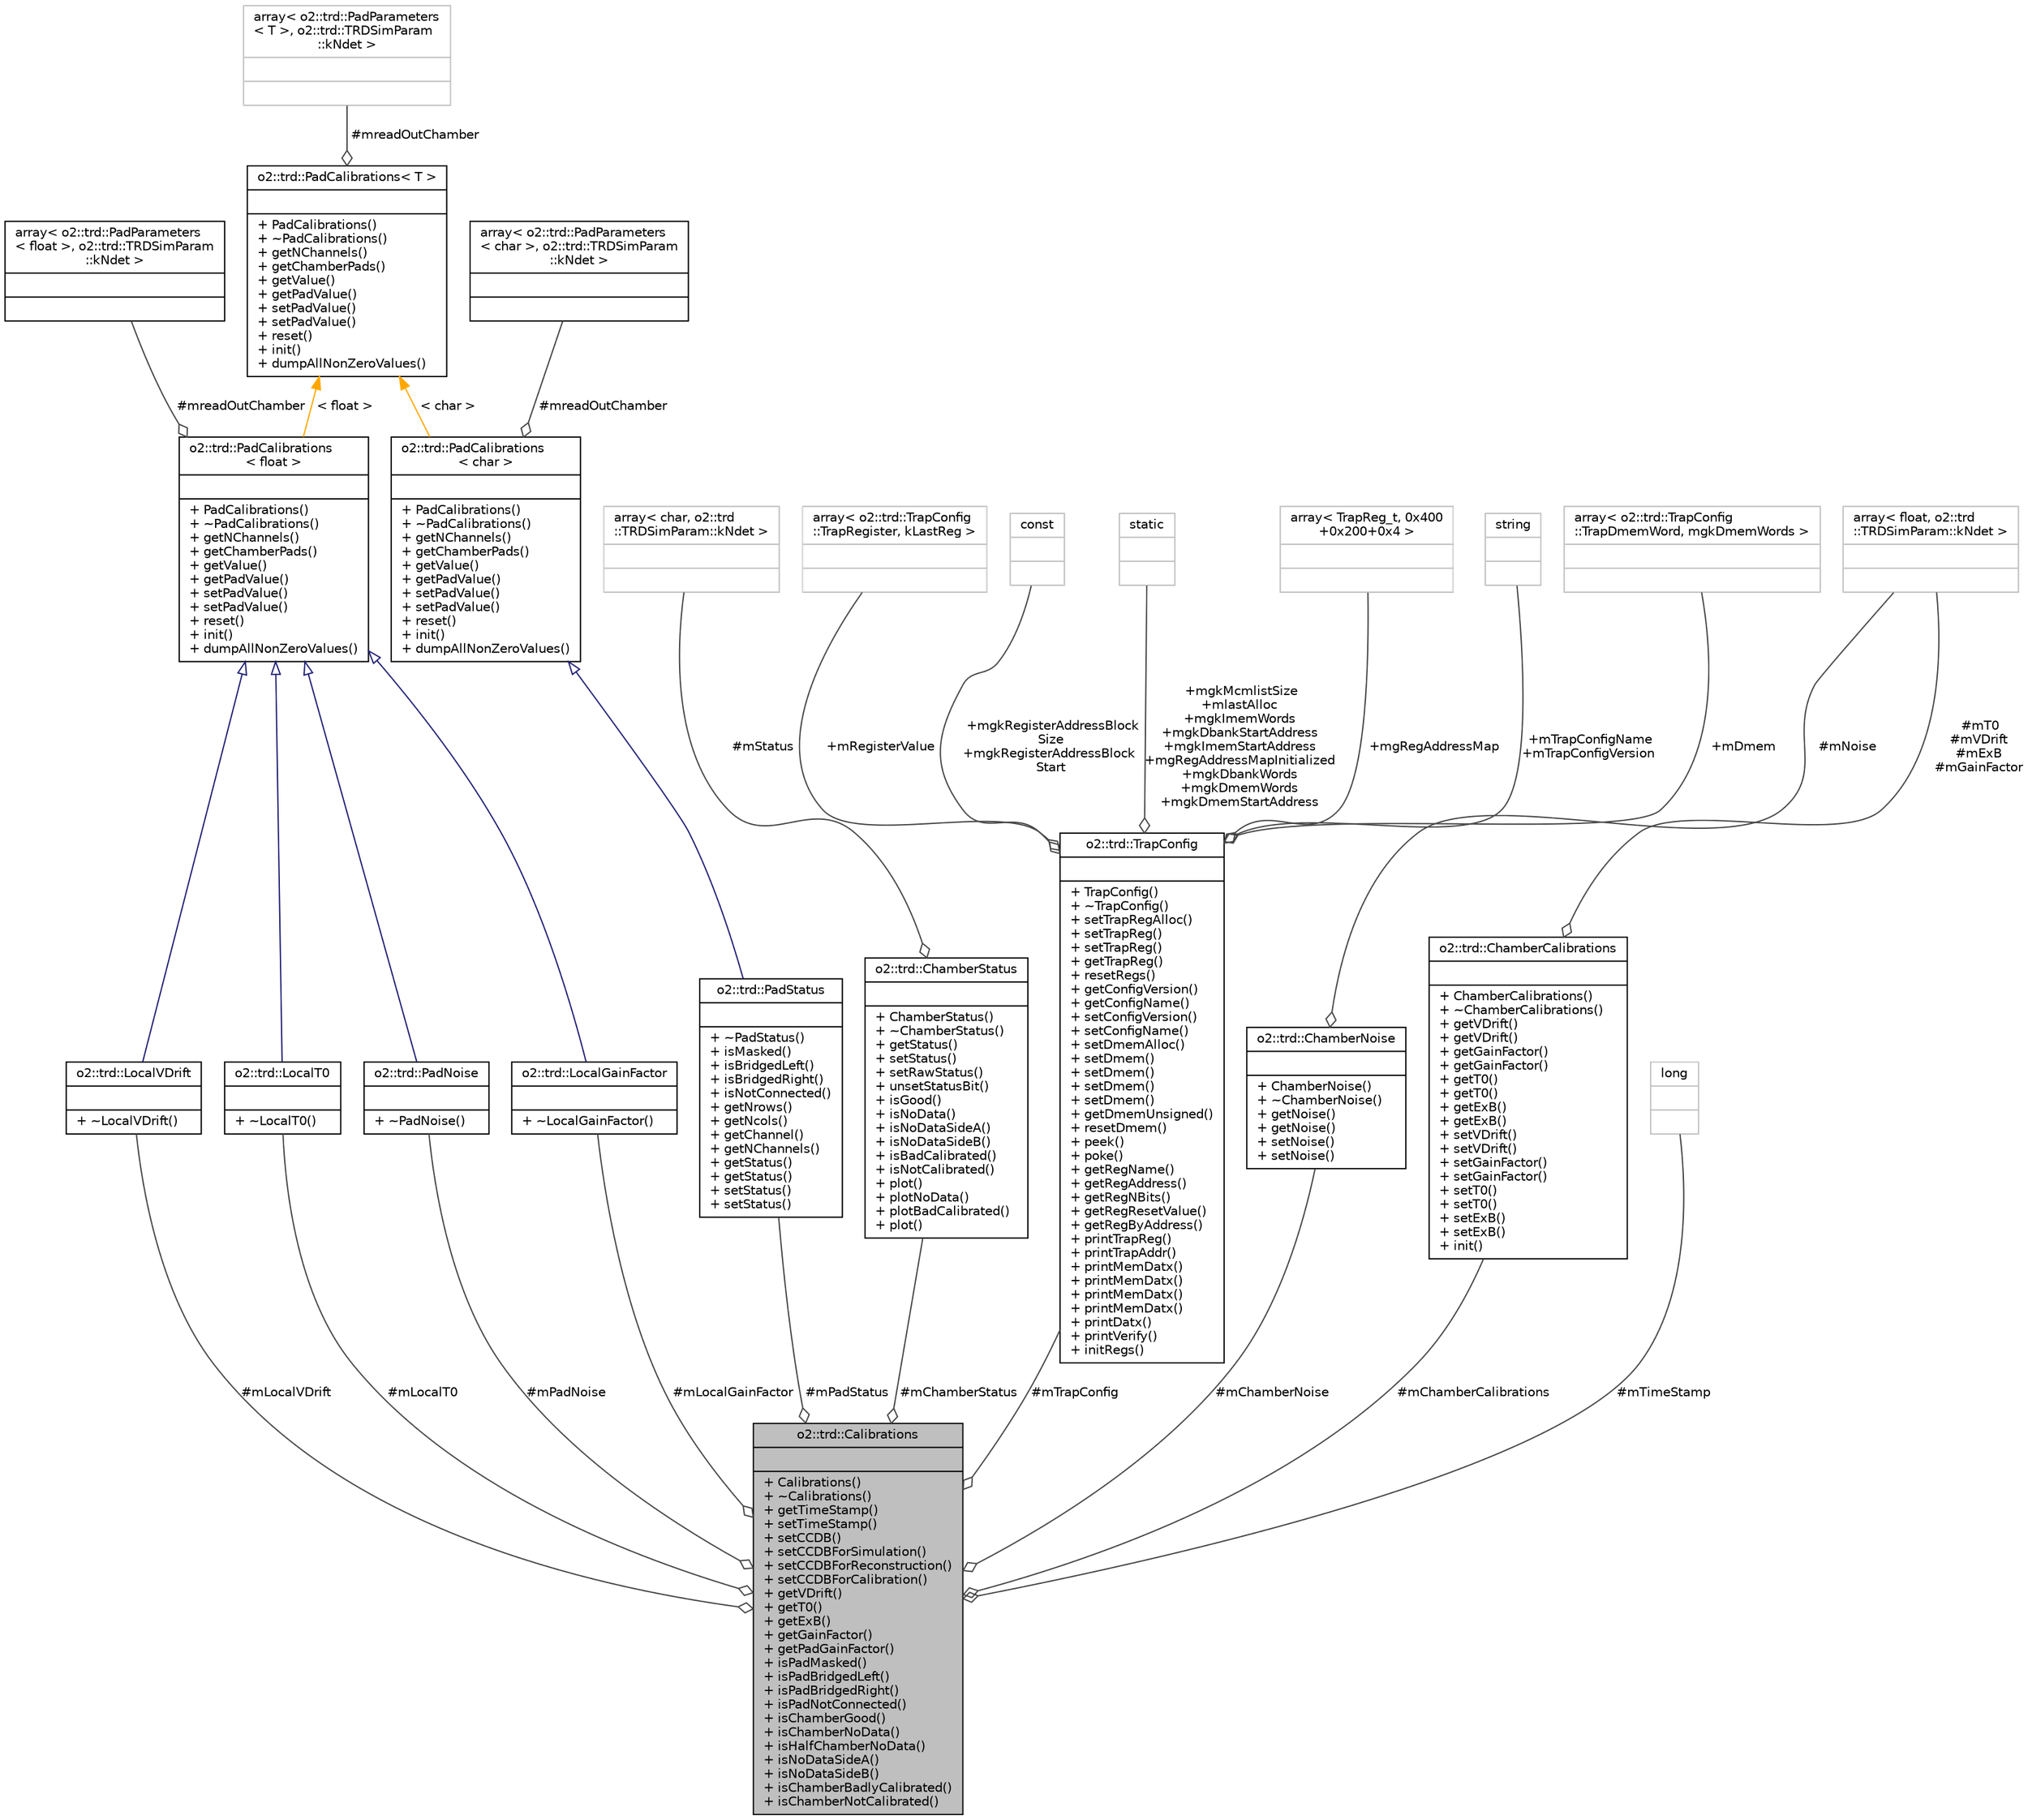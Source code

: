 digraph "o2::trd::Calibrations"
{
 // INTERACTIVE_SVG=YES
  bgcolor="transparent";
  edge [fontname="Helvetica",fontsize="10",labelfontname="Helvetica",labelfontsize="10"];
  node [fontname="Helvetica",fontsize="10",shape=record];
  Node1 [label="{o2::trd::Calibrations\n||+ Calibrations()\l+ ~Calibrations()\l+ getTimeStamp()\l+ setTimeStamp()\l+ setCCDB()\l+ setCCDBForSimulation()\l+ setCCDBForReconstruction()\l+ setCCDBForCalibration()\l+ getVDrift()\l+ getT0()\l+ getExB()\l+ getGainFactor()\l+ getPadGainFactor()\l+ isPadMasked()\l+ isPadBridgedLeft()\l+ isPadBridgedRight()\l+ isPadNotConnected()\l+ isChamberGood()\l+ isChamberNoData()\l+ isHalfChamberNoData()\l+ isNoDataSideA()\l+ isNoDataSideB()\l+ isChamberBadlyCalibrated()\l+ isChamberNotCalibrated()\l}",height=0.2,width=0.4,color="black", fillcolor="grey75", style="filled", fontcolor="black"];
  Node2 -> Node1 [color="grey25",fontsize="10",style="solid",label=" #mPadNoise" ,arrowhead="odiamond",fontname="Helvetica"];
  Node2 [label="{o2::trd::PadNoise\n||+ ~PadNoise()\l}",height=0.2,width=0.4,color="black",URL="$db/d98/classo2_1_1trd_1_1PadNoise.html"];
  Node3 -> Node2 [dir="back",color="midnightblue",fontsize="10",style="solid",arrowtail="onormal",fontname="Helvetica"];
  Node3 [label="{o2::trd::PadCalibrations\l\< float \>\n||+ PadCalibrations()\l+ ~PadCalibrations()\l+ getNChannels()\l+ getChamberPads()\l+ getValue()\l+ getPadValue()\l+ setPadValue()\l+ setPadValue()\l+ reset()\l+ init()\l+ dumpAllNonZeroValues()\l}",height=0.2,width=0.4,color="black",URL="$da/dcc/classo2_1_1trd_1_1PadCalibrations.html"];
  Node4 -> Node3 [color="grey25",fontsize="10",style="solid",label=" #mreadOutChamber" ,arrowhead="odiamond",fontname="Helvetica"];
  Node4 [label="{array\< o2::trd::PadParameters\l\< float \>, o2::trd::TRDSimParam\l::kNdet \>\n||}",height=0.2,width=0.4,color="black",URL="$d1/dca/classstd_1_1array_3_01o2_1_1trd_1_1PadParameters_3_01float_01_4_00_01o2_1_1trd_1_1TRDSimParam_1_1kNdet_01_4.html"];
  Node5 -> Node3 [dir="back",color="orange",fontsize="10",style="solid",label=" \< float \>" ,fontname="Helvetica"];
  Node5 [label="{o2::trd::PadCalibrations\< T \>\n||+ PadCalibrations()\l+ ~PadCalibrations()\l+ getNChannels()\l+ getChamberPads()\l+ getValue()\l+ getPadValue()\l+ setPadValue()\l+ setPadValue()\l+ reset()\l+ init()\l+ dumpAllNonZeroValues()\l}",height=0.2,width=0.4,color="black",URL="$da/dcc/classo2_1_1trd_1_1PadCalibrations.html"];
  Node6 -> Node5 [color="grey25",fontsize="10",style="solid",label=" #mreadOutChamber" ,arrowhead="odiamond",fontname="Helvetica"];
  Node6 [label="{array\< o2::trd::PadParameters\l\< T \>, o2::trd::TRDSimParam\l::kNdet \>\n||}",height=0.2,width=0.4,color="grey75"];
  Node7 -> Node1 [color="grey25",fontsize="10",style="solid",label=" #mChamberStatus" ,arrowhead="odiamond",fontname="Helvetica"];
  Node7 [label="{o2::trd::ChamberStatus\n||+ ChamberStatus()\l+ ~ChamberStatus()\l+ getStatus()\l+ setStatus()\l+ setRawStatus()\l+ unsetStatusBit()\l+ isGood()\l+ isNoData()\l+ isNoDataSideA()\l+ isNoDataSideB()\l+ isBadCalibrated()\l+ isNotCalibrated()\l+ plot()\l+ plotNoData()\l+ plotBadCalibrated()\l+ plot()\l}",height=0.2,width=0.4,color="black",URL="$d6/dff/classo2_1_1trd_1_1ChamberStatus.html"];
  Node8 -> Node7 [color="grey25",fontsize="10",style="solid",label=" #mStatus" ,arrowhead="odiamond",fontname="Helvetica"];
  Node8 [label="{array\< char, o2::trd\l::TRDSimParam::kNdet \>\n||}",height=0.2,width=0.4,color="grey75"];
  Node9 -> Node1 [color="grey25",fontsize="10",style="solid",label=" #mTrapConfig" ,arrowhead="odiamond",fontname="Helvetica"];
  Node9 [label="{o2::trd::TrapConfig\n||+ TrapConfig()\l+ ~TrapConfig()\l+ setTrapRegAlloc()\l+ setTrapReg()\l+ setTrapReg()\l+ getTrapReg()\l+ resetRegs()\l+ getConfigVersion()\l+ getConfigName()\l+ setConfigVersion()\l+ setConfigName()\l+ setDmemAlloc()\l+ setDmem()\l+ setDmem()\l+ setDmem()\l+ setDmem()\l+ getDmemUnsigned()\l+ resetDmem()\l+ peek()\l+ poke()\l+ getRegName()\l+ getRegAddress()\l+ getRegNBits()\l+ getRegResetValue()\l+ getRegByAddress()\l+ printTrapReg()\l+ printTrapAddr()\l+ printMemDatx()\l+ printMemDatx()\l+ printMemDatx()\l+ printMemDatx()\l+ printDatx()\l+ printVerify()\l+ initRegs()\l}",height=0.2,width=0.4,color="black",URL="$d7/dae/classo2_1_1trd_1_1TrapConfig.html"];
  Node10 -> Node9 [color="grey25",fontsize="10",style="solid",label=" +mTrapConfigName\n+mTrapConfigVersion" ,arrowhead="odiamond",fontname="Helvetica"];
  Node10 [label="{string\n||}",height=0.2,width=0.4,color="grey75"];
  Node11 -> Node9 [color="grey25",fontsize="10",style="solid",label=" +mDmem" ,arrowhead="odiamond",fontname="Helvetica"];
  Node11 [label="{array\< o2::trd::TrapConfig\l::TrapDmemWord, mgkDmemWords \>\n||}",height=0.2,width=0.4,color="grey75"];
  Node12 -> Node9 [color="grey25",fontsize="10",style="solid",label=" +mRegisterValue" ,arrowhead="odiamond",fontname="Helvetica"];
  Node12 [label="{array\< o2::trd::TrapConfig\l::TrapRegister, kLastReg \>\n||}",height=0.2,width=0.4,color="grey75"];
  Node13 -> Node9 [color="grey25",fontsize="10",style="solid",label=" +mgkRegisterAddressBlock\lSize\n+mgkRegisterAddressBlock\lStart" ,arrowhead="odiamond",fontname="Helvetica"];
  Node13 [label="{const\n||}",height=0.2,width=0.4,color="grey75"];
  Node14 -> Node9 [color="grey25",fontsize="10",style="solid",label=" +mgkMcmlistSize\n+mlastAlloc\n+mgkImemWords\n+mgkDbankStartAddress\n+mgkImemStartAddress\n+mgRegAddressMapInitialized\n+mgkDbankWords\n+mgkDmemWords\n+mgkDmemStartAddress" ,arrowhead="odiamond",fontname="Helvetica"];
  Node14 [label="{static\n||}",height=0.2,width=0.4,color="grey75"];
  Node15 -> Node9 [color="grey25",fontsize="10",style="solid",label=" +mgRegAddressMap" ,arrowhead="odiamond",fontname="Helvetica"];
  Node15 [label="{array\< TrapReg_t, 0x400\l+0x200+0x4 \>\n||}",height=0.2,width=0.4,color="grey75"];
  Node16 -> Node1 [color="grey25",fontsize="10",style="solid",label=" #mChamberNoise" ,arrowhead="odiamond",fontname="Helvetica"];
  Node16 [label="{o2::trd::ChamberNoise\n||+ ChamberNoise()\l+ ~ChamberNoise()\l+ getNoise()\l+ getNoise()\l+ setNoise()\l+ setNoise()\l}",height=0.2,width=0.4,color="black",URL="$da/d6f/classo2_1_1trd_1_1ChamberNoise.html"];
  Node17 -> Node16 [color="grey25",fontsize="10",style="solid",label=" #mNoise" ,arrowhead="odiamond",fontname="Helvetica"];
  Node17 [label="{array\< float, o2::trd\l::TRDSimParam::kNdet \>\n||}",height=0.2,width=0.4,color="grey75"];
  Node18 -> Node1 [color="grey25",fontsize="10",style="solid",label=" #mLocalGainFactor" ,arrowhead="odiamond",fontname="Helvetica"];
  Node18 [label="{o2::trd::LocalGainFactor\n||+ ~LocalGainFactor()\l}",height=0.2,width=0.4,color="black",URL="$d6/db0/classo2_1_1trd_1_1LocalGainFactor.html"];
  Node3 -> Node18 [dir="back",color="midnightblue",fontsize="10",style="solid",arrowtail="onormal",fontname="Helvetica"];
  Node19 -> Node1 [color="grey25",fontsize="10",style="solid",label=" #mLocalVDrift" ,arrowhead="odiamond",fontname="Helvetica"];
  Node19 [label="{o2::trd::LocalVDrift\n||+ ~LocalVDrift()\l}",height=0.2,width=0.4,color="black",URL="$d9/d2f/classo2_1_1trd_1_1LocalVDrift.html"];
  Node3 -> Node19 [dir="back",color="midnightblue",fontsize="10",style="solid",arrowtail="onormal",fontname="Helvetica"];
  Node20 -> Node1 [color="grey25",fontsize="10",style="solid",label=" #mChamberCalibrations" ,arrowhead="odiamond",fontname="Helvetica"];
  Node20 [label="{o2::trd::ChamberCalibrations\n||+ ChamberCalibrations()\l+ ~ChamberCalibrations()\l+ getVDrift()\l+ getVDrift()\l+ getGainFactor()\l+ getGainFactor()\l+ getT0()\l+ getT0()\l+ getExB()\l+ getExB()\l+ setVDrift()\l+ setVDrift()\l+ setGainFactor()\l+ setGainFactor()\l+ setT0()\l+ setT0()\l+ setExB()\l+ setExB()\l+ init()\l}",height=0.2,width=0.4,color="black",URL="$da/d79/classo2_1_1trd_1_1ChamberCalibrations.html"];
  Node17 -> Node20 [color="grey25",fontsize="10",style="solid",label=" #mT0\n#mVDrift\n#mExB\n#mGainFactor" ,arrowhead="odiamond",fontname="Helvetica"];
  Node21 -> Node1 [color="grey25",fontsize="10",style="solid",label=" #mLocalT0" ,arrowhead="odiamond",fontname="Helvetica"];
  Node21 [label="{o2::trd::LocalT0\n||+ ~LocalT0()\l}",height=0.2,width=0.4,color="black",URL="$d5/d64/classo2_1_1trd_1_1LocalT0.html"];
  Node3 -> Node21 [dir="back",color="midnightblue",fontsize="10",style="solid",arrowtail="onormal",fontname="Helvetica"];
  Node22 -> Node1 [color="grey25",fontsize="10",style="solid",label=" #mTimeStamp" ,arrowhead="odiamond",fontname="Helvetica"];
  Node22 [label="{long\n||}",height=0.2,width=0.4,color="grey75"];
  Node23 -> Node1 [color="grey25",fontsize="10",style="solid",label=" #mPadStatus" ,arrowhead="odiamond",fontname="Helvetica"];
  Node23 [label="{o2::trd::PadStatus\n||+ ~PadStatus()\l+ isMasked()\l+ isBridgedLeft()\l+ isBridgedRight()\l+ isNotConnected()\l+ getNrows()\l+ getNcols()\l+ getChannel()\l+ getNChannels()\l+ getStatus()\l+ getStatus()\l+ setStatus()\l+ setStatus()\l}",height=0.2,width=0.4,color="black",URL="$d9/dce/classo2_1_1trd_1_1PadStatus.html"];
  Node24 -> Node23 [dir="back",color="midnightblue",fontsize="10",style="solid",arrowtail="onormal",fontname="Helvetica"];
  Node24 [label="{o2::trd::PadCalibrations\l\< char \>\n||+ PadCalibrations()\l+ ~PadCalibrations()\l+ getNChannels()\l+ getChamberPads()\l+ getValue()\l+ getPadValue()\l+ setPadValue()\l+ setPadValue()\l+ reset()\l+ init()\l+ dumpAllNonZeroValues()\l}",height=0.2,width=0.4,color="black",URL="$da/dcc/classo2_1_1trd_1_1PadCalibrations.html"];
  Node25 -> Node24 [color="grey25",fontsize="10",style="solid",label=" #mreadOutChamber" ,arrowhead="odiamond",fontname="Helvetica"];
  Node25 [label="{array\< o2::trd::PadParameters\l\< char \>, o2::trd::TRDSimParam\l::kNdet \>\n||}",height=0.2,width=0.4,color="black",URL="$da/dd5/classstd_1_1array_3_01o2_1_1trd_1_1PadParameters_3_01char_01_4_00_01o2_1_1trd_1_1TRDSimParam_1_1kNdet_01_4.html"];
  Node5 -> Node24 [dir="back",color="orange",fontsize="10",style="solid",label=" \< char \>" ,fontname="Helvetica"];
}
